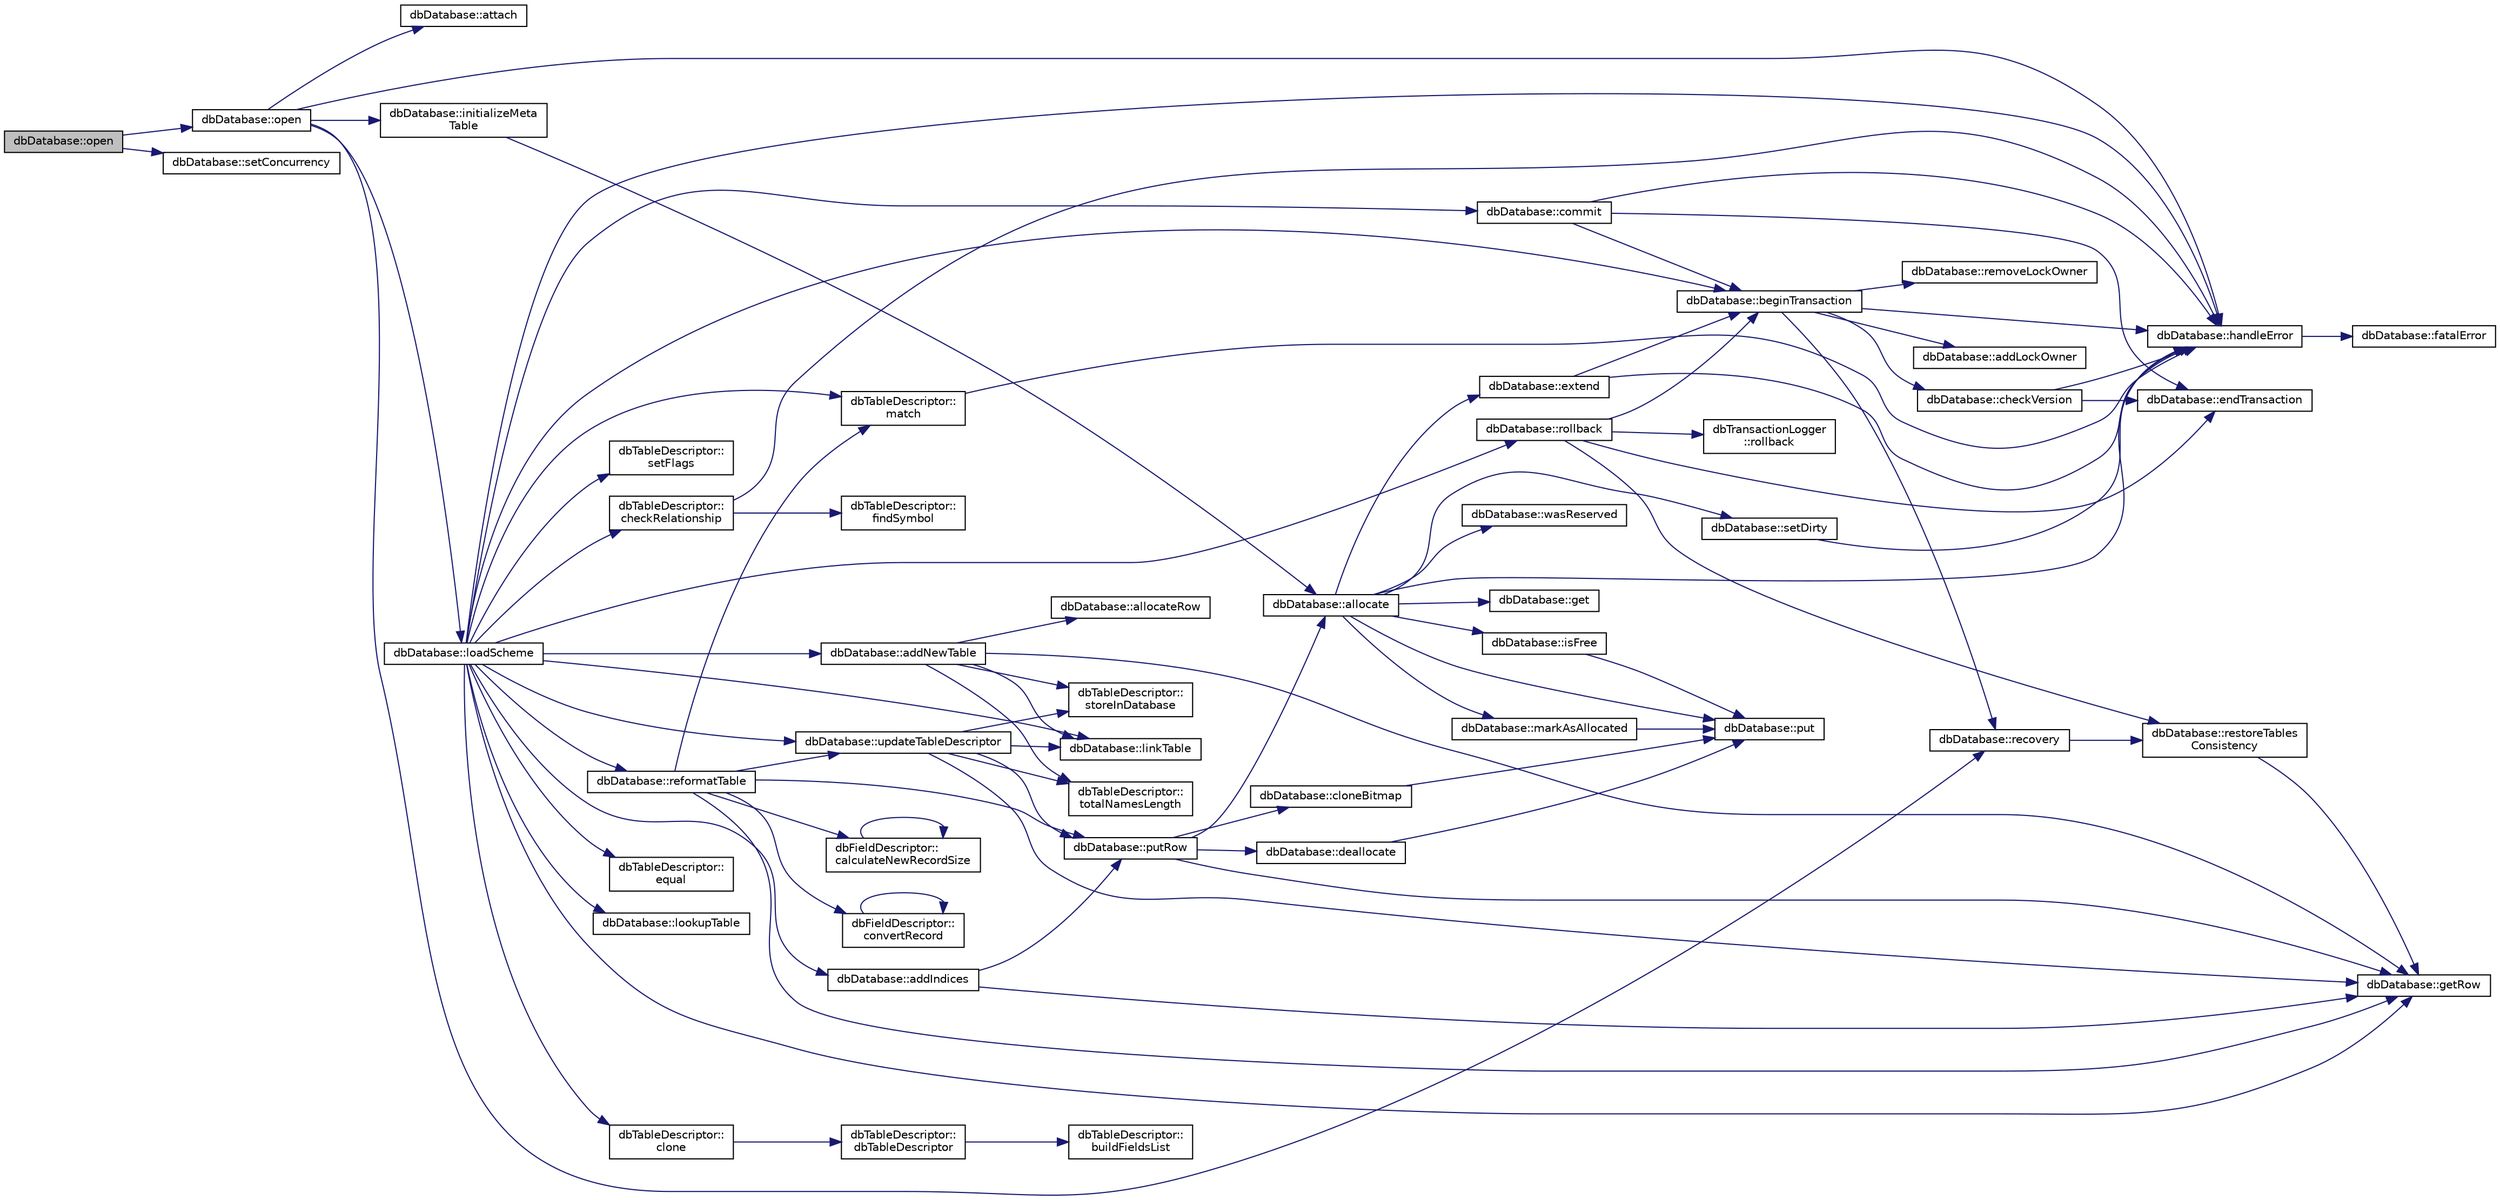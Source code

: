 digraph "dbDatabase::open"
{
 // INTERACTIVE_SVG=YES
 // LATEX_PDF_SIZE
  edge [fontname="Helvetica",fontsize="10",labelfontname="Helvetica",labelfontsize="10"];
  node [fontname="Helvetica",fontsize="10",shape=record];
  rankdir="LR";
  Node1 [label="dbDatabase::open",height=0.2,width=0.4,color="black", fillcolor="grey75", style="filled", fontcolor="black",tooltip=" "];
  Node1 -> Node2 [color="midnightblue",fontsize="10",style="solid"];
  Node2 [label="dbDatabase::open",height=0.2,width=0.4,color="black", fillcolor="white", style="filled",URL="$classdbDatabase.html#a7292d5348484aa6e90ff5da3c94e01ff",tooltip=" "];
  Node2 -> Node3 [color="midnightblue",fontsize="10",style="solid"];
  Node3 [label="dbDatabase::attach",height=0.2,width=0.4,color="black", fillcolor="white", style="filled",URL="$classdbDatabase.html#ac9dd81c1cefb4f8df0a567b355869a2f",tooltip=" "];
  Node2 -> Node4 [color="midnightblue",fontsize="10",style="solid"];
  Node4 [label="dbDatabase::handleError",height=0.2,width=0.4,color="black", fillcolor="white", style="filled",URL="$classdbDatabase.html#a239cb01cd3eee54d5ae50763259037c8",tooltip=" "];
  Node4 -> Node5 [color="midnightblue",fontsize="10",style="solid"];
  Node5 [label="dbDatabase::fatalError",height=0.2,width=0.4,color="black", fillcolor="white", style="filled",URL="$classdbDatabase.html#a7ae83e7bc84e4a52e34b6ed821ee05fd",tooltip=" "];
  Node2 -> Node6 [color="midnightblue",fontsize="10",style="solid"];
  Node6 [label="dbDatabase::initializeMeta\lTable",height=0.2,width=0.4,color="black", fillcolor="white", style="filled",URL="$classdbDatabase.html#ad566f72830f65610dfd689f6f00cd735",tooltip=" "];
  Node6 -> Node7 [color="midnightblue",fontsize="10",style="solid"];
  Node7 [label="dbDatabase::allocate",height=0.2,width=0.4,color="black", fillcolor="white", style="filled",URL="$classdbDatabase.html#a1dc9f3bd14614f803e622fe974f5ccee",tooltip=" "];
  Node7 -> Node8 [color="midnightblue",fontsize="10",style="solid"];
  Node8 [label="dbDatabase::extend",height=0.2,width=0.4,color="black", fillcolor="white", style="filled",URL="$classdbDatabase.html#a0566e6d9d4166ae35199459d4466f192",tooltip=" "];
  Node8 -> Node9 [color="midnightblue",fontsize="10",style="solid"];
  Node9 [label="dbDatabase::beginTransaction",height=0.2,width=0.4,color="black", fillcolor="white", style="filled",URL="$classdbDatabase.html#a67382226e535f25d8ea41e1a4a29c979",tooltip=" "];
  Node9 -> Node10 [color="midnightblue",fontsize="10",style="solid"];
  Node10 [label="dbDatabase::addLockOwner",height=0.2,width=0.4,color="black", fillcolor="white", style="filled",URL="$classdbDatabase.html#addf99cfff85de35ed30a025b8f892818",tooltip=" "];
  Node9 -> Node11 [color="midnightblue",fontsize="10",style="solid"];
  Node11 [label="dbDatabase::checkVersion",height=0.2,width=0.4,color="black", fillcolor="white", style="filled",URL="$classdbDatabase.html#a78274dd5406831e1a481ffdc5eaa0f16",tooltip=" "];
  Node11 -> Node12 [color="midnightblue",fontsize="10",style="solid"];
  Node12 [label="dbDatabase::endTransaction",height=0.2,width=0.4,color="black", fillcolor="white", style="filled",URL="$classdbDatabase.html#a9acf4cd1d0bb15ff2c5f9d39549d2ee3",tooltip=" "];
  Node11 -> Node4 [color="midnightblue",fontsize="10",style="solid"];
  Node9 -> Node4 [color="midnightblue",fontsize="10",style="solid"];
  Node9 -> Node13 [color="midnightblue",fontsize="10",style="solid"];
  Node13 [label="dbDatabase::recovery",height=0.2,width=0.4,color="black", fillcolor="white", style="filled",URL="$classdbDatabase.html#a5154bf2d07f0f7fa55752ad992d41dd4",tooltip=" "];
  Node13 -> Node14 [color="midnightblue",fontsize="10",style="solid"];
  Node14 [label="dbDatabase::restoreTables\lConsistency",height=0.2,width=0.4,color="black", fillcolor="white", style="filled",URL="$classdbDatabase.html#a3b5a75006ec8ddb05076fe2b058a9791",tooltip=" "];
  Node14 -> Node15 [color="midnightblue",fontsize="10",style="solid"];
  Node15 [label="dbDatabase::getRow",height=0.2,width=0.4,color="black", fillcolor="white", style="filled",URL="$classdbDatabase.html#a7bff04ecc071c89a2e9d27fda8cd326e",tooltip=" "];
  Node9 -> Node16 [color="midnightblue",fontsize="10",style="solid"];
  Node16 [label="dbDatabase::removeLockOwner",height=0.2,width=0.4,color="black", fillcolor="white", style="filled",URL="$classdbDatabase.html#a813899e7266817ae8bbd08efb18512f5",tooltip=" "];
  Node8 -> Node4 [color="midnightblue",fontsize="10",style="solid"];
  Node7 -> Node17 [color="midnightblue",fontsize="10",style="solid"];
  Node17 [label="dbDatabase::get",height=0.2,width=0.4,color="black", fillcolor="white", style="filled",URL="$classdbDatabase.html#a0f15caecea63b2da73defcf52b9731e6",tooltip=" "];
  Node7 -> Node4 [color="midnightblue",fontsize="10",style="solid"];
  Node7 -> Node18 [color="midnightblue",fontsize="10",style="solid"];
  Node18 [label="dbDatabase::isFree",height=0.2,width=0.4,color="black", fillcolor="white", style="filled",URL="$classdbDatabase.html#a151af1acf48a814d05b8cce5e5e510ec",tooltip=" "];
  Node18 -> Node19 [color="midnightblue",fontsize="10",style="solid"];
  Node19 [label="dbDatabase::put",height=0.2,width=0.4,color="black", fillcolor="white", style="filled",URL="$classdbDatabase.html#a8e762278f8441f945fb1251cfa337a9b",tooltip=" "];
  Node7 -> Node20 [color="midnightblue",fontsize="10",style="solid"];
  Node20 [label="dbDatabase::markAsAllocated",height=0.2,width=0.4,color="black", fillcolor="white", style="filled",URL="$classdbDatabase.html#a72ee036a9ba7964eea364e3505fad369",tooltip=" "];
  Node20 -> Node19 [color="midnightblue",fontsize="10",style="solid"];
  Node7 -> Node19 [color="midnightblue",fontsize="10",style="solid"];
  Node7 -> Node21 [color="midnightblue",fontsize="10",style="solid"];
  Node21 [label="dbDatabase::setDirty",height=0.2,width=0.4,color="black", fillcolor="white", style="filled",URL="$classdbDatabase.html#a53b3cef65260865e54b0a965c31cbd24",tooltip=" "];
  Node21 -> Node4 [color="midnightblue",fontsize="10",style="solid"];
  Node7 -> Node22 [color="midnightblue",fontsize="10",style="solid"];
  Node22 [label="dbDatabase::wasReserved",height=0.2,width=0.4,color="black", fillcolor="white", style="filled",URL="$classdbDatabase.html#a67c9f35342e402223106dfe5459c0835",tooltip=" "];
  Node2 -> Node23 [color="midnightblue",fontsize="10",style="solid"];
  Node23 [label="dbDatabase::loadScheme",height=0.2,width=0.4,color="black", fillcolor="white", style="filled",URL="$classdbDatabase.html#a34f7fdfb518f16af21864b9b900477bc",tooltip=" "];
  Node23 -> Node24 [color="midnightblue",fontsize="10",style="solid"];
  Node24 [label="dbDatabase::addIndices",height=0.2,width=0.4,color="black", fillcolor="white", style="filled",URL="$classdbDatabase.html#a3921d8358d7e883c6d8e48773b866363",tooltip=" "];
  Node24 -> Node15 [color="midnightblue",fontsize="10",style="solid"];
  Node24 -> Node25 [color="midnightblue",fontsize="10",style="solid"];
  Node25 [label="dbDatabase::putRow",height=0.2,width=0.4,color="black", fillcolor="white", style="filled",URL="$classdbDatabase.html#af0c69119b136ded719412ceb3d34a322",tooltip=" "];
  Node25 -> Node7 [color="midnightblue",fontsize="10",style="solid"];
  Node25 -> Node26 [color="midnightblue",fontsize="10",style="solid"];
  Node26 [label="dbDatabase::cloneBitmap",height=0.2,width=0.4,color="black", fillcolor="white", style="filled",URL="$classdbDatabase.html#a4bc62f8de139a5889c3eb1a5805246e8",tooltip=" "];
  Node26 -> Node19 [color="midnightblue",fontsize="10",style="solid"];
  Node25 -> Node27 [color="midnightblue",fontsize="10",style="solid"];
  Node27 [label="dbDatabase::deallocate",height=0.2,width=0.4,color="black", fillcolor="white", style="filled",URL="$classdbDatabase.html#a2dd6cab1f292e3eb992755c466f9da58",tooltip=" "];
  Node27 -> Node19 [color="midnightblue",fontsize="10",style="solid"];
  Node25 -> Node15 [color="midnightblue",fontsize="10",style="solid"];
  Node23 -> Node28 [color="midnightblue",fontsize="10",style="solid"];
  Node28 [label="dbDatabase::addNewTable",height=0.2,width=0.4,color="black", fillcolor="white", style="filled",URL="$classdbDatabase.html#a87fb8519dfe13e0fbe260ecc5e928f0b",tooltip=" "];
  Node28 -> Node29 [color="midnightblue",fontsize="10",style="solid"];
  Node29 [label="dbDatabase::allocateRow",height=0.2,width=0.4,color="black", fillcolor="white", style="filled",URL="$classdbDatabase.html#a56838815ecf19269f58d19de695a2e7a",tooltip=" "];
  Node28 -> Node15 [color="midnightblue",fontsize="10",style="solid"];
  Node28 -> Node30 [color="midnightblue",fontsize="10",style="solid"];
  Node30 [label="dbDatabase::linkTable",height=0.2,width=0.4,color="black", fillcolor="white", style="filled",URL="$classdbDatabase.html#ac92dba3c54ea234f5fd6f4c7ff831671",tooltip=" "];
  Node28 -> Node31 [color="midnightblue",fontsize="10",style="solid"];
  Node31 [label="dbTableDescriptor::\lstoreInDatabase",height=0.2,width=0.4,color="black", fillcolor="white", style="filled",URL="$classdbTableDescriptor.html#a8fc8b39697e5d0fa02263433e9d5d99f",tooltip=" "];
  Node28 -> Node32 [color="midnightblue",fontsize="10",style="solid"];
  Node32 [label="dbTableDescriptor::\ltotalNamesLength",height=0.2,width=0.4,color="black", fillcolor="white", style="filled",URL="$classdbTableDescriptor.html#aa6a88bd4139806e041370bc9ac765475",tooltip=" "];
  Node23 -> Node9 [color="midnightblue",fontsize="10",style="solid"];
  Node23 -> Node33 [color="midnightblue",fontsize="10",style="solid"];
  Node33 [label="dbTableDescriptor::\lcheckRelationship",height=0.2,width=0.4,color="black", fillcolor="white", style="filled",URL="$classdbTableDescriptor.html#ac60cd66c36e07a730974cb96f61c50ae",tooltip=" "];
  Node33 -> Node34 [color="midnightblue",fontsize="10",style="solid"];
  Node34 [label="dbTableDescriptor::\lfindSymbol",height=0.2,width=0.4,color="black", fillcolor="white", style="filled",URL="$classdbTableDescriptor.html#a11c1191bc1a585afffbfff8a7a05ec85",tooltip=" "];
  Node33 -> Node4 [color="midnightblue",fontsize="10",style="solid"];
  Node23 -> Node35 [color="midnightblue",fontsize="10",style="solid"];
  Node35 [label="dbTableDescriptor::\lclone",height=0.2,width=0.4,color="black", fillcolor="white", style="filled",URL="$classdbTableDescriptor.html#adbe6a1bd1212bf75062e31fb64329365",tooltip=" "];
  Node35 -> Node36 [color="midnightblue",fontsize="10",style="solid"];
  Node36 [label="dbTableDescriptor::\ldbTableDescriptor",height=0.2,width=0.4,color="black", fillcolor="white", style="filled",URL="$classdbTableDescriptor.html#ae574f5848f96bc350858b85a27d85aa7",tooltip=" "];
  Node36 -> Node37 [color="midnightblue",fontsize="10",style="solid"];
  Node37 [label="dbTableDescriptor::\lbuildFieldsList",height=0.2,width=0.4,color="black", fillcolor="white", style="filled",URL="$classdbTableDescriptor.html#ab8b6d894eff1eaa9d7f02d72e82de012",tooltip=" "];
  Node23 -> Node38 [color="midnightblue",fontsize="10",style="solid"];
  Node38 [label="dbDatabase::commit",height=0.2,width=0.4,color="black", fillcolor="white", style="filled",URL="$classdbDatabase.html#a2e036cfcdc87258bfeaa63f7eaf4abd0",tooltip=" "];
  Node38 -> Node9 [color="midnightblue",fontsize="10",style="solid"];
  Node38 -> Node12 [color="midnightblue",fontsize="10",style="solid"];
  Node38 -> Node4 [color="midnightblue",fontsize="10",style="solid"];
  Node23 -> Node39 [color="midnightblue",fontsize="10",style="solid"];
  Node39 [label="dbTableDescriptor::\lequal",height=0.2,width=0.4,color="black", fillcolor="white", style="filled",URL="$classdbTableDescriptor.html#a27e04c68701240234fc16e36d1a2ea87",tooltip=" "];
  Node23 -> Node15 [color="midnightblue",fontsize="10",style="solid"];
  Node23 -> Node4 [color="midnightblue",fontsize="10",style="solid"];
  Node23 -> Node30 [color="midnightblue",fontsize="10",style="solid"];
  Node23 -> Node40 [color="midnightblue",fontsize="10",style="solid"];
  Node40 [label="dbDatabase::lookupTable",height=0.2,width=0.4,color="black", fillcolor="white", style="filled",URL="$classdbDatabase.html#a29ab2f90bf4964b18306e682f4b0fe3b",tooltip=" "];
  Node23 -> Node41 [color="midnightblue",fontsize="10",style="solid"];
  Node41 [label="dbTableDescriptor::\lmatch",height=0.2,width=0.4,color="black", fillcolor="white", style="filled",URL="$classdbTableDescriptor.html#a1d95f8c421425a25803269eb66dded50",tooltip=" "];
  Node41 -> Node4 [color="midnightblue",fontsize="10",style="solid"];
  Node23 -> Node42 [color="midnightblue",fontsize="10",style="solid"];
  Node42 [label="dbDatabase::reformatTable",height=0.2,width=0.4,color="black", fillcolor="white", style="filled",URL="$classdbDatabase.html#a18a5d273dfd2b8eb59c4ef97f2617d5c",tooltip=" "];
  Node42 -> Node43 [color="midnightblue",fontsize="10",style="solid"];
  Node43 [label="dbFieldDescriptor::\lcalculateNewRecordSize",height=0.2,width=0.4,color="black", fillcolor="white", style="filled",URL="$classdbFieldDescriptor.html#a013bc0bd4aec5b39921b704cab61e449",tooltip=" "];
  Node43 -> Node43 [color="midnightblue",fontsize="10",style="solid"];
  Node42 -> Node44 [color="midnightblue",fontsize="10",style="solid"];
  Node44 [label="dbFieldDescriptor::\lconvertRecord",height=0.2,width=0.4,color="black", fillcolor="white", style="filled",URL="$classdbFieldDescriptor.html#a0e4467c8471239d16841c5a41085ace2",tooltip=" "];
  Node44 -> Node44 [color="midnightblue",fontsize="10",style="solid"];
  Node42 -> Node15 [color="midnightblue",fontsize="10",style="solid"];
  Node42 -> Node41 [color="midnightblue",fontsize="10",style="solid"];
  Node42 -> Node25 [color="midnightblue",fontsize="10",style="solid"];
  Node42 -> Node45 [color="midnightblue",fontsize="10",style="solid"];
  Node45 [label="dbDatabase::updateTableDescriptor",height=0.2,width=0.4,color="black", fillcolor="white", style="filled",URL="$classdbDatabase.html#a339c40e2a002dcc53d177cad63ae7b85",tooltip=" "];
  Node45 -> Node15 [color="midnightblue",fontsize="10",style="solid"];
  Node45 -> Node30 [color="midnightblue",fontsize="10",style="solid"];
  Node45 -> Node25 [color="midnightblue",fontsize="10",style="solid"];
  Node45 -> Node31 [color="midnightblue",fontsize="10",style="solid"];
  Node45 -> Node32 [color="midnightblue",fontsize="10",style="solid"];
  Node23 -> Node46 [color="midnightblue",fontsize="10",style="solid"];
  Node46 [label="dbDatabase::rollback",height=0.2,width=0.4,color="black", fillcolor="white", style="filled",URL="$classdbDatabase.html#a6ea3547f89ddf83a428916647aff669e",tooltip=" "];
  Node46 -> Node9 [color="midnightblue",fontsize="10",style="solid"];
  Node46 -> Node12 [color="midnightblue",fontsize="10",style="solid"];
  Node46 -> Node14 [color="midnightblue",fontsize="10",style="solid"];
  Node46 -> Node47 [color="midnightblue",fontsize="10",style="solid"];
  Node47 [label="dbTransactionLogger\l::rollback",height=0.2,width=0.4,color="black", fillcolor="white", style="filled",URL="$classdbTransactionLogger.html#aa5aade20974cba85510abde9643d1331",tooltip=" "];
  Node23 -> Node48 [color="midnightblue",fontsize="10",style="solid"];
  Node48 [label="dbTableDescriptor::\lsetFlags",height=0.2,width=0.4,color="black", fillcolor="white", style="filled",URL="$classdbTableDescriptor.html#a15d228940b36d9737047ef296e86335a",tooltip=" "];
  Node23 -> Node45 [color="midnightblue",fontsize="10",style="solid"];
  Node2 -> Node13 [color="midnightblue",fontsize="10",style="solid"];
  Node1 -> Node49 [color="midnightblue",fontsize="10",style="solid"];
  Node49 [label="dbDatabase::setConcurrency",height=0.2,width=0.4,color="black", fillcolor="white", style="filled",URL="$classdbDatabase.html#a97fcfe6622f2d1380768bff1b1489c18",tooltip=" "];
}
